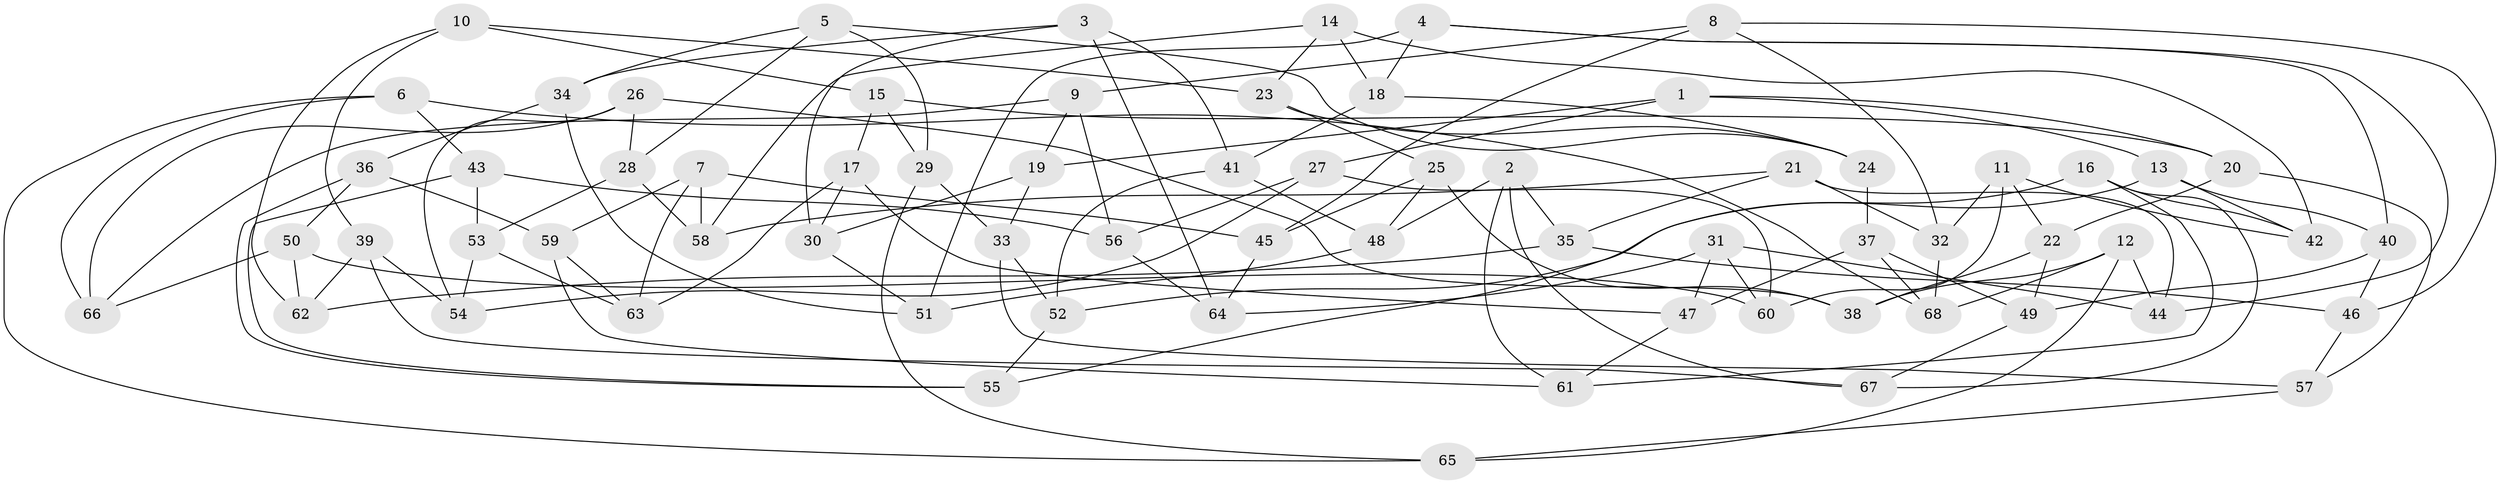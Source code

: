 // coarse degree distribution, {4: 0.34146341463414637, 6: 0.6097560975609756, 5: 0.04878048780487805}
// Generated by graph-tools (version 1.1) at 2025/42/03/06/25 10:42:16]
// undirected, 68 vertices, 136 edges
graph export_dot {
graph [start="1"]
  node [color=gray90,style=filled];
  1;
  2;
  3;
  4;
  5;
  6;
  7;
  8;
  9;
  10;
  11;
  12;
  13;
  14;
  15;
  16;
  17;
  18;
  19;
  20;
  21;
  22;
  23;
  24;
  25;
  26;
  27;
  28;
  29;
  30;
  31;
  32;
  33;
  34;
  35;
  36;
  37;
  38;
  39;
  40;
  41;
  42;
  43;
  44;
  45;
  46;
  47;
  48;
  49;
  50;
  51;
  52;
  53;
  54;
  55;
  56;
  57;
  58;
  59;
  60;
  61;
  62;
  63;
  64;
  65;
  66;
  67;
  68;
  1 -- 27;
  1 -- 19;
  1 -- 13;
  1 -- 20;
  2 -- 67;
  2 -- 48;
  2 -- 61;
  2 -- 35;
  3 -- 30;
  3 -- 41;
  3 -- 34;
  3 -- 64;
  4 -- 44;
  4 -- 51;
  4 -- 40;
  4 -- 18;
  5 -- 34;
  5 -- 29;
  5 -- 28;
  5 -- 24;
  6 -- 68;
  6 -- 65;
  6 -- 43;
  6 -- 66;
  7 -- 45;
  7 -- 58;
  7 -- 59;
  7 -- 63;
  8 -- 9;
  8 -- 46;
  8 -- 32;
  8 -- 45;
  9 -- 19;
  9 -- 66;
  9 -- 56;
  10 -- 62;
  10 -- 39;
  10 -- 15;
  10 -- 23;
  11 -- 60;
  11 -- 22;
  11 -- 42;
  11 -- 32;
  12 -- 65;
  12 -- 44;
  12 -- 38;
  12 -- 68;
  13 -- 42;
  13 -- 52;
  13 -- 40;
  14 -- 58;
  14 -- 18;
  14 -- 23;
  14 -- 42;
  15 -- 20;
  15 -- 29;
  15 -- 17;
  16 -- 42;
  16 -- 67;
  16 -- 55;
  16 -- 61;
  17 -- 47;
  17 -- 63;
  17 -- 30;
  18 -- 24;
  18 -- 41;
  19 -- 33;
  19 -- 30;
  20 -- 57;
  20 -- 22;
  21 -- 32;
  21 -- 58;
  21 -- 44;
  21 -- 35;
  22 -- 49;
  22 -- 38;
  23 -- 25;
  23 -- 24;
  24 -- 37;
  25 -- 45;
  25 -- 38;
  25 -- 48;
  26 -- 28;
  26 -- 66;
  26 -- 38;
  26 -- 54;
  27 -- 54;
  27 -- 56;
  27 -- 60;
  28 -- 53;
  28 -- 58;
  29 -- 65;
  29 -- 33;
  30 -- 51;
  31 -- 47;
  31 -- 44;
  31 -- 60;
  31 -- 64;
  32 -- 68;
  33 -- 52;
  33 -- 57;
  34 -- 51;
  34 -- 36;
  35 -- 62;
  35 -- 46;
  36 -- 50;
  36 -- 59;
  36 -- 55;
  37 -- 47;
  37 -- 68;
  37 -- 49;
  39 -- 67;
  39 -- 62;
  39 -- 54;
  40 -- 46;
  40 -- 49;
  41 -- 52;
  41 -- 48;
  43 -- 56;
  43 -- 55;
  43 -- 53;
  45 -- 64;
  46 -- 57;
  47 -- 61;
  48 -- 51;
  49 -- 67;
  50 -- 62;
  50 -- 60;
  50 -- 66;
  52 -- 55;
  53 -- 54;
  53 -- 63;
  56 -- 64;
  57 -- 65;
  59 -- 61;
  59 -- 63;
}
